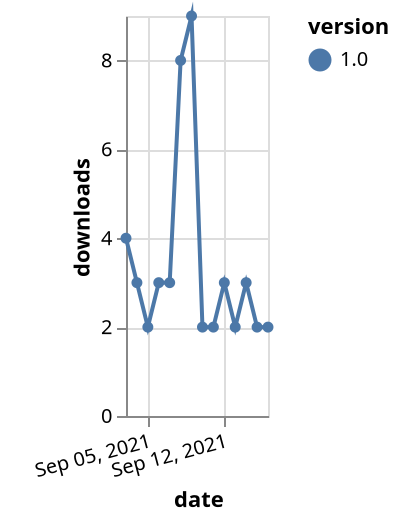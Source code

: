 {"$schema": "https://vega.github.io/schema/vega-lite/v5.json", "description": "A simple bar chart with embedded data.", "data": {"values": [{"date": "2021-09-03", "total": 3005, "delta": 4, "version": "1.0"}, {"date": "2021-09-04", "total": 3008, "delta": 3, "version": "1.0"}, {"date": "2021-09-05", "total": 3010, "delta": 2, "version": "1.0"}, {"date": "2021-09-06", "total": 3013, "delta": 3, "version": "1.0"}, {"date": "2021-09-07", "total": 3016, "delta": 3, "version": "1.0"}, {"date": "2021-09-08", "total": 3024, "delta": 8, "version": "1.0"}, {"date": "2021-09-09", "total": 3033, "delta": 9, "version": "1.0"}, {"date": "2021-09-10", "total": 3035, "delta": 2, "version": "1.0"}, {"date": "2021-09-11", "total": 3037, "delta": 2, "version": "1.0"}, {"date": "2021-09-12", "total": 3040, "delta": 3, "version": "1.0"}, {"date": "2021-09-13", "total": 3042, "delta": 2, "version": "1.0"}, {"date": "2021-09-14", "total": 3045, "delta": 3, "version": "1.0"}, {"date": "2021-09-15", "total": 3047, "delta": 2, "version": "1.0"}, {"date": "2021-09-16", "total": 3049, "delta": 2, "version": "1.0"}]}, "width": "container", "mark": {"type": "line", "point": {"filled": true}}, "encoding": {"x": {"field": "date", "type": "temporal", "timeUnit": "yearmonthdate", "title": "date", "axis": {"labelAngle": -15}}, "y": {"field": "delta", "type": "quantitative", "title": "downloads"}, "color": {"field": "version", "type": "nominal"}, "tooltip": {"field": "delta"}}}